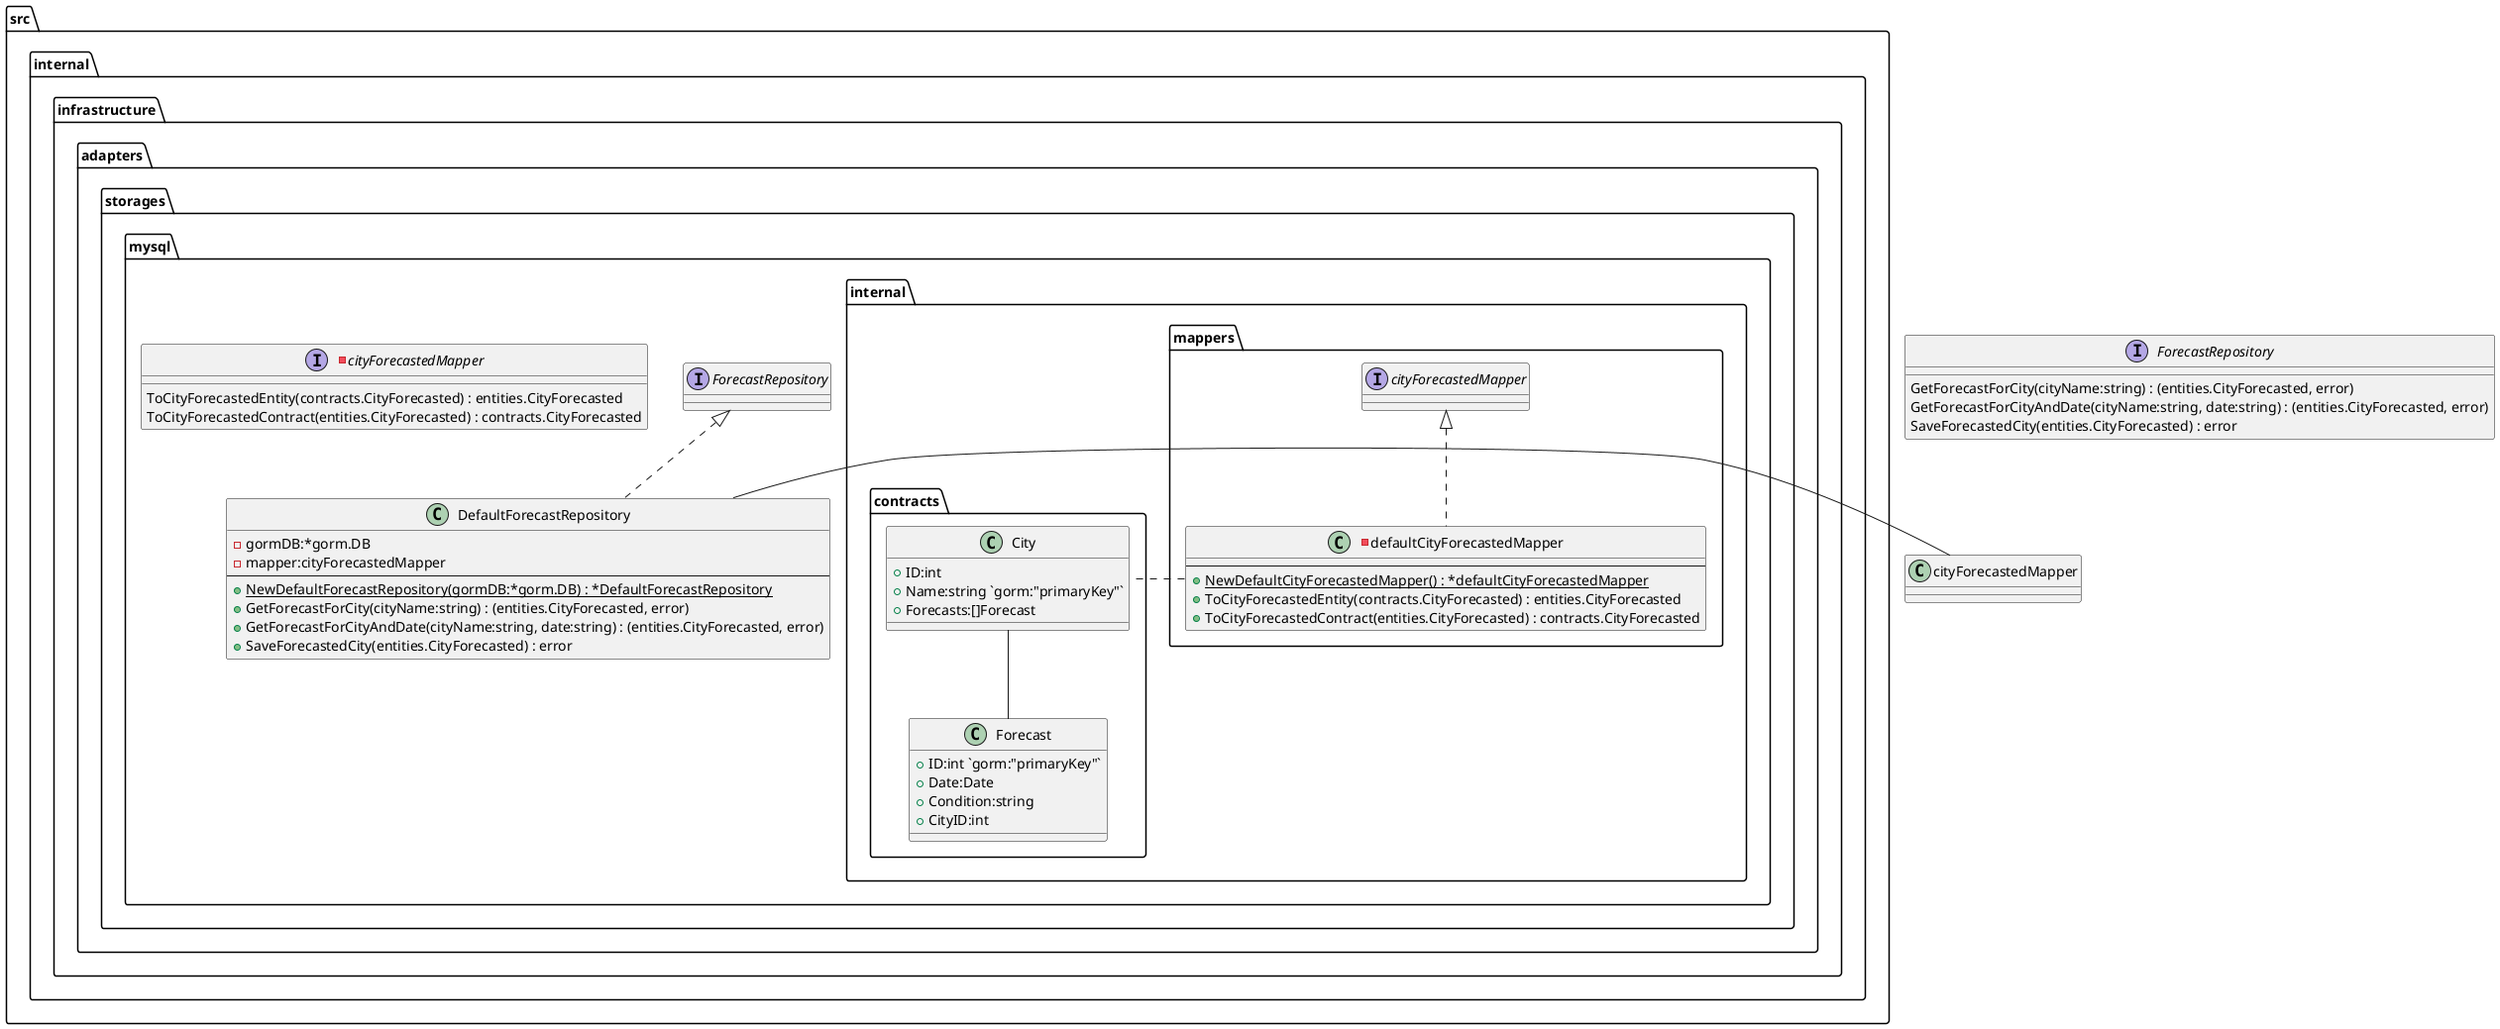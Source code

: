 @startuml

interface ForecastRepository {
    GetForecastForCity(cityName:string) : (entities.CityForecasted, error)
    GetForecastForCityAndDate(cityName:string, date:string) : (entities.CityForecasted, error)
    SaveForecastedCity(entities.CityForecasted) : error
}

package "src.internal.infrastructure.adapters.storages.mysql" {
    class DefaultForecastRepository implements ForecastRepository {
        - gormDB:*gorm.DB
        - mapper:cityForecastedMapper
        ---
        + {static} NewDefaultForecastRepository(gormDB:*gorm.DB) : *DefaultForecastRepository
        + GetForecastForCity(cityName:string) : (entities.CityForecasted, error)
        + GetForecastForCityAndDate(cityName:string, date:string) : (entities.CityForecasted, error)
        + SaveForecastedCity(entities.CityForecasted) : error
    }

    -interface cityForecastedMapper {
        ToCityForecastedEntity(contracts.CityForecasted) : entities.CityForecasted
        ToCityForecastedContract(entities.CityForecasted) : contracts.CityForecasted
    }

    package "internal" {
        package "mappers" {
            -class defaultCityForecastedMapper implements cityForecastedMapper {
                ---
                + {static} NewDefaultCityForecastedMapper() : *defaultCityForecastedMapper
                + ToCityForecastedEntity(contracts.CityForecasted) : entities.CityForecasted
                + ToCityForecastedContract(entities.CityForecasted) : contracts.CityForecasted
            }
        }

        package "contracts" {
            class City {
                + ID:int
                + Name:string `gorm:"primaryKey"`
                + Forecasts:[]Forecast
            }

            class Forecast {
                + ID:int `gorm:"primaryKey"`
                + Date:Date
                + Condition:string
                + CityID:int
            }
        }
    }
}

DefaultForecastRepository - cityForecastedMapper
defaultCityForecastedMapper . City
City -- Forecast

@enduml
